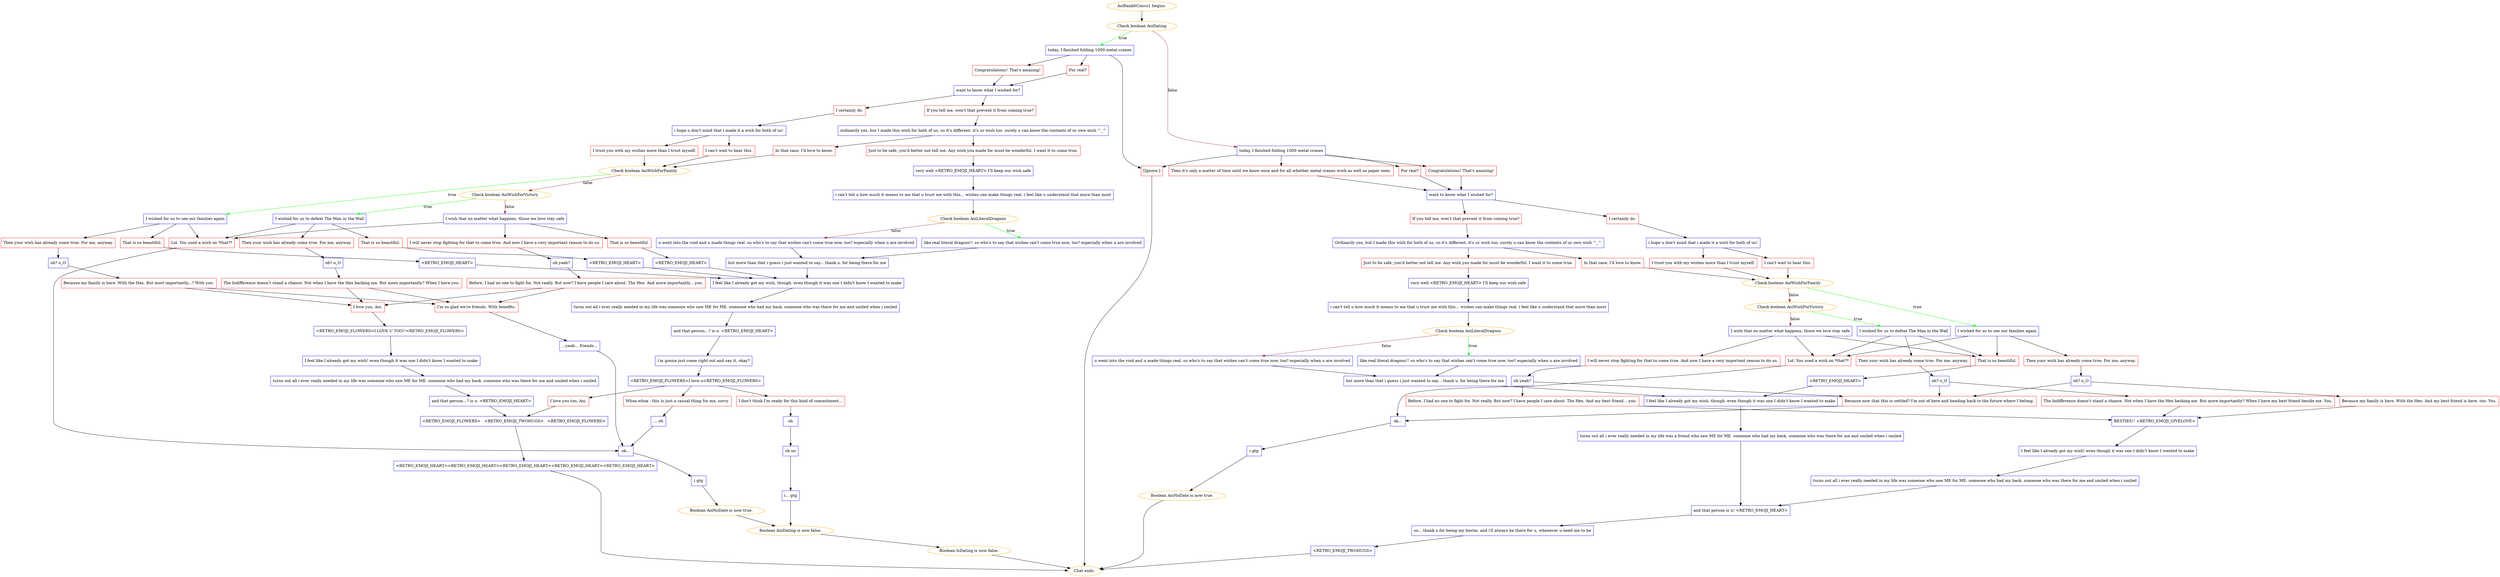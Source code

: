 digraph {
	"AoiRank6Convo1 begins." [color=orange];
		"AoiRank6Convo1 begins." -> 3578;
	3578 [label="Check boolean AoiDating",color=orange];
		3578 -> 3579 [label=true,color=green];
		3578 -> 3700 [label=false,color=brown];
	3579 [label="today, I finished folding 1000 metal cranes",shape=box,color=blue];
		3579 -> 3580;
		3579 -> 3581;
		3579 -> j5866127;
	3700 [label="today, I finished folding 1000 metal cranes",shape=box,color=blue];
		3700 -> 3701;
		3700 -> 3702;
		3700 -> 3703;
		3700 -> j5866127;
	3580 [label="For real?",shape=box,color=red];
		3580 -> 3584;
	3581 [label="Congratulations! That's amazing!",shape=box,color=red];
		3581 -> 3584;
	j5866127 [label="[Ignore.]",shape=box,color=red];
		j5866127 -> "Chat ends.";
	3701 [label="Then it's only a matter of time until we know once and for all whether metal cranes work as well as paper ones.",shape=box,color=red];
		3701 -> 3706;
	3702 [label="For real?",shape=box,color=red];
		3702 -> 3706;
	3703 [label="Congratulations! That's amazing!",shape=box,color=red];
		3703 -> 3706;
	3584 [label="want to know what I wished for?",shape=box,color=blue];
		3584 -> 3585;
		3584 -> 3586;
	"Chat ends." [color=orange];
	3706 [label="want to know what I wished for?",shape=box,color=blue];
		3706 -> 3707;
		3706 -> 3708;
	3585 [label="If you tell me, won't that prevent it from coming true?",shape=box,color=red];
		3585 -> 3587;
	3586 [label="I certainly do.",shape=box,color=red];
		3586 -> 3588;
	3707 [label="If you tell me, won't that prevent it from coming true?",shape=box,color=red];
		3707 -> 3709;
	3708 [label="I certainly do.",shape=box,color=red];
		3708 -> 3710;
	3587 [label="ordinarily yes, but I made this wish for both of us, so it's different. it's ur wish too. surely u can know the contents of ur own wish ^_^",shape=box,color=blue];
		3587 -> 3589;
		3587 -> 3590;
	3588 [label="i hope u don't mind that i made it a wish for both of us!",shape=box,color=blue];
		3588 -> 3591;
		3588 -> 3592;
	3709 [label="Ordinarily yes, but I made this wish for both of us, so it's different. it's ur wish too. surely u can know the contents of ur own wish ^_^",shape=box,color=blue];
		3709 -> 3711;
		3709 -> 3714;
	3710 [label="i hope u don't mind that i made it a wish for both of us!",shape=box,color=blue];
		3710 -> 3713;
		3710 -> 3712;
	3589 [label="Just to be safe, you'd better not tell me. Any wish you made for must be wonderful. I want it to come true.",shape=box,color=red];
		3589 -> 3595;
	3590 [label="In that case, I'd love to know.",shape=box,color=red];
		3590 -> 3593;
	3591 [label="I trust you with my wishes more than I trust myself.",shape=box,color=red];
		3591 -> 3593;
	3592 [label="I can't wait to hear this.",shape=box,color=red];
		3592 -> 3593;
	3711 [label="Just to be safe, you'd better not tell me. Any wish you made for must be wonderful. I want it to come true.",shape=box,color=red];
		3711 -> 3715;
	3714 [label="In that case, I'd love to know.",shape=box,color=red];
		3714 -> 3716;
	3713 [label="I trust you with my wishes more than I trust myself.",shape=box,color=red];
		3713 -> 3716;
	3712 [label="I can't wait to hear this.",shape=box,color=red];
		3712 -> 3716;
	3595 [label="very well <RETRO_EMOJI_HEART> I'll keep our wish safe",shape=box,color=blue];
		3595 -> 3596;
	3593 [label="Check boolean AoiWishForFamily",color=orange];
		3593 -> 3597 [label=true,color=green];
		3593 -> 3594 [label=false,color=brown];
	3715 [label="very well <RETRO_EMOJI_HEART> I'll keep our wish safe",shape=box,color=blue];
		3715 -> 3750;
	3716 [label="Check boolean AoiWishForFamily",color=orange];
		3716 -> 3722 [label=true,color=green];
		3716 -> 3721 [label=false,color=brown];
	3596 [label="i can't tell u how much it means to me that u trust me with this... wishes can make things real. i feel like u understand that more than most",shape=box,color=blue];
		3596 -> 3600;
	3597 [label="I wished for us to see our families again",shape=box,color=blue];
		3597 -> 3601;
		3597 -> 3602;
		3597 -> j2824501840;
	3594 [label="Check boolean AoiWishForVictory",color=orange];
		3594 -> 3598 [label=true,color=green];
		3594 -> 3599 [label=false,color=brown];
	3750 [label="i can't tell u how much it means to me that u trust me with this... wishes can make things real. i feel like u understand that more than most",shape=box,color=blue];
		3750 -> 3751;
	3722 [label="I wished for us to see our families again",shape=box,color=blue];
		3722 -> 3725;
		3722 -> j3761698277;
		3722 -> j562777078;
	3721 [label="Check boolean AoiWishForVictory",color=orange];
		3721 -> 3723 [label=true,color=green];
		3721 -> 3724 [label=false,color=brown];
	3600 [label="Check boolean AoiLiteralDragons",color=orange];
		3600 -> 3610 [label=true,color=green];
		3600 -> 3611 [label=false,color=brown];
	3601 [label="Then your wish has already come true. For me, anyway.",shape=box,color=red];
		3601 -> 3614;
	3602 [label="That is so beautiful.",shape=box,color=red];
		3602 -> 3615;
	j2824501840 [label="Lol. You used a wish on *that?*",shape=box,color=red];
		j2824501840 -> j4082984728;
	3598 [label="I wished for us to defeat The Man in the Wall",shape=box,color=blue];
		3598 -> 3604;
		3598 -> 3605;
		3598 -> j2824501840;
	3599 [label="I wish that no matter what happens, those we love stay safe",shape=box,color=blue];
		3599 -> 3609;
		3599 -> 3608;
		3599 -> j2824501840;
	3751 [label="Check boolean AoiLiteralDragons",color=orange];
		3751 -> j41930158 [label=true,color=green];
		3751 -> j3231650010 [label=false,color=brown];
	3725 [label="Then your wish has already come true. For me, anyway.",shape=box,color=red];
		3725 -> 3730;
	j3761698277 [label="That is so beautiful.",shape=box,color=red];
		j3761698277 -> j1957867390;
	j562777078 [label="Lol. You used a wish on *that?*",shape=box,color=red];
		j562777078 -> j1807022826;
	3723 [label="I wished for us to defeat The Man in the Wall",shape=box,color=blue];
		3723 -> 3728;
		3723 -> j3761698277;
		3723 -> j562777078;
	3724 [label="I wish that no matter what happens, those we love stay safe",shape=box,color=blue];
		3724 -> 3717;
		3724 -> j3761698277;
		3724 -> j562777078;
	3610 [label="like real literal dragons!! so who's to say that wishes can't come true now, too? especially when u are involved",shape=box,color=blue];
		3610 -> 3612;
	3611 [label="u went into the void and u made things real. so who's to say that wishes can't come true now, too? especially when u are involved",shape=box,color=blue];
		3611 -> 3612;
	3614 [label="oh? o_O",shape=box,color=blue];
		3614 -> 3622;
	3615 [label="<RETRO_EMOJI_HEART>",shape=box,color=blue];
		3615 -> 3613;
	j4082984728 [label="ok...",shape=box,color=blue];
		j4082984728 -> j2469285755;
	3604 [label="Then your wish has already come true. For me, anyway.",shape=box,color=red];
		3604 -> 3616;
	3605 [label="That is so beautiful.",shape=box,color=red];
		3605 -> 3617;
	3609 [label="I will never stop fighting for that to come true. And now I have a very important reason to do so.",shape=box,color=red];
		3609 -> 3618;
	3608 [label="That is so beautiful.",shape=box,color=red];
		3608 -> 3619;
	j41930158 [label="like real literal dragons!! so who's to say that wishes can't come true now, too? especially when u are involved",shape=box,color=blue];
		j41930158 -> j1314878925;
	j3231650010 [label="u went into the void and u made things real. so who's to say that wishes can't come true now, too? especially when u are involved",shape=box,color=blue];
		j3231650010 -> j1314878925;
	3730 [label="oh? o_O",shape=box,color=blue];
		3730 -> j453753259;
		3730 -> j1993520421;
	j1957867390 [label="<RETRO_EMOJI_HEART>",shape=box,color=blue];
		j1957867390 -> j1734153574;
	j1807022826 [label="ok...",shape=box,color=blue];
		j1807022826 -> j3152356742;
	3728 [label="Then your wish has already come true. For me, anyway.",shape=box,color=red];
		3728 -> 3732;
	3717 [label="I will never stop fighting for that to come true. And now I have a very important reason to do so.",shape=box,color=red];
		3717 -> 3734;
	3612 [label="but more than that i guess i just wanted to say... thank u. for being there for me",shape=box,color=blue];
		3612 -> 3613;
	3622 [label="Because my family is here. With the Hex. But most importantly...? With you.",shape=box,color=red];
		3622 -> j342892116;
		3622 -> j316454981;
	3613 [label="I feel like I already got my wish, though. even though it was one I didn't know I wanted to make",shape=box,color=blue];
		3613 -> 3677;
	j2469285755 [label="i gtg",shape=box,color=blue];
		j2469285755 -> j1862123684;
	3616 [label="oh? o_O",shape=box,color=blue];
		3616 -> 3623;
	3617 [label="<RETRO_EMOJI_HEART>",shape=box,color=blue];
		3617 -> 3613;
	3618 [label="oh yeah?",shape=box,color=blue];
		3618 -> 3624;
	3619 [label="<RETRO_EMOJI_HEART>",shape=box,color=blue];
		3619 -> 3613;
	j1314878925 [label="but more than that i guess i just wanted to say... thank u. for being there for me",shape=box,color=blue];
		j1314878925 -> j1734153574;
	j453753259 [label="Because my family is here. With the Hex. And my best friend is here, too. You.",shape=box,color=red];
		j453753259 -> j2902271024;
	j1993520421 [label="Because now that this is settled? I'm out of here and heading back to the future where I belong.",shape=box,color=red];
		j1993520421 -> j1807022826;
	j1734153574 [label="I feel like I already got my wish, though. even though it was one I didn't know I wanted to make",shape=box,color=blue];
		j1734153574 -> j3371290559;
	j3152356742 [label="i gtg",shape=box,color=blue];
		j3152356742 -> j4121660697;
	3732 [label="oh? o_O",shape=box,color=blue];
		3732 -> j1106344844;
		3732 -> j1993520421;
	3734 [label="oh yeah?",shape=box,color=blue];
		3734 -> j1357871959;
		3734 -> j1993520421;
	j342892116 [label="I love you, Aoi.",shape=box,color=red];
		j342892116 -> j334680367;
	j316454981 [label="I'm so glad we're friends. With benefits.",shape=box,color=red];
		j316454981 -> j4279244317;
	3677 [label="turns out all i ever really needed in my life was someone who saw ME for ME. someone who had my back. someone who was there for me and smiled when i smiled",shape=box,color=blue];
		3677 -> 3678;
	j1862123684 [label="Boolean AoiNoDate is now true.",color=orange];
		j1862123684 -> j269073143;
	3623 [label="The Indifference doesn't stand a chance. Not when I have the Hex backing me. But more importantly? When I have you.",shape=box,color=red];
		3623 -> j342892116;
		3623 -> j316454981;
	3624 [label="Before, I had no one to fight for. Not really. But now? I have people I care about. The Hex. And more importantly... you.",shape=box,color=red];
		3624 -> j342892116;
		3624 -> j316454981;
	j2902271024 [label="BESTIES!! <RETRO_EMOJI_GIVELOVE>",shape=box,color=blue];
		j2902271024 -> j1765257465;
	j3371290559 [label="turns out all i ever really needed in my life was a friend who saw ME for ME. someone who had my back. someone who was there for me and smiled when i smiled",shape=box,color=blue];
		j3371290559 -> j746577120;
	j4121660697 [label="Boolean AoiNoDate is now true.",color=orange];
		j4121660697 -> "Chat ends.";
	j1106344844 [label="The Indifference doesn't stand a chance. Not when I have the Hex backing me. But more importantly? When I have my best friend beside me. You.",shape=box,color=red];
		j1106344844 -> j2902271024;
	j1357871959 [label="Before, I had no one to fight for. Not really. But now? I have people I care about. The Hex. And my best friend... you.",shape=box,color=red];
		j1357871959 -> j2902271024;
	j334680367 [label="<RETRO_EMOJI_FLOWERS>I LOVE U TOO!!<RETRO_EMOJI_FLOWERS>",shape=box,color=blue];
		j334680367 -> j3817951038;
	j4279244317 [label="...yeah... friends...",shape=box,color=blue];
		j4279244317 -> j4082984728;
	3678 [label="and that person...? is u. <RETRO_EMOJI_HEART>",shape=box,color=blue];
		3678 -> 3679;
	j269073143 [label="Boolean AoiDating is now false.",color=orange];
		j269073143 -> j1242024027;
	j1765257465 [label="I feel like I already got my wish! even though it was one I didn't know I wanted to make",shape=box,color=blue];
		j1765257465 -> j1683854727;
	j746577120 [label="and that person is u! <RETRO_EMOJI_HEART>",shape=box,color=blue];
		j746577120 -> j3164079924;
	j3817951038 [label="I feel like I already got my wish! even though it was one I didn't know I wanted to make",shape=box,color=blue];
		j3817951038 -> j3803127625;
	3679 [label="i'm gonna just come right out and say it, okay?",shape=box,color=blue];
		3679 -> 3680;
	j1242024027 [label="Boolean IsDating is now false.",color=orange];
		j1242024027 -> "Chat ends.";
	j1683854727 [label="turns out all i ever really needed in my life was someone who saw ME for ME. someone who had my back. someone who was there for me and smiled when i smiled",shape=box,color=blue];
		j1683854727 -> j746577120;
	j3164079924 [label="so... thank u for being my bestie. and i'll always be there for u, whenever u need me to be",shape=box,color=blue];
		j3164079924 -> j1368099438;
	j3803127625 [label="turns out all i ever really needed in my life was someone who saw ME for ME. someone who had my back. someone who was there for me and smiled when i smiled",shape=box,color=blue];
		j3803127625 -> j2385860430;
	3680 [label="<RETRO_EMOJI_FLOWERS>I love u<RETRO_EMOJI_FLOWERS>",shape=box,color=blue];
		3680 -> j3688636746;
		3680 -> j3702326639;
		3680 -> j796618120;
	j1368099438 [label="<RETRO_EMOJI_TWOHUGS>",shape=box,color=blue];
		j1368099438 -> "Chat ends.";
	j2385860430 [label="and that person...? is u. <RETRO_EMOJI_HEART>",shape=box,color=blue];
		j2385860430 -> j348520668;
	j3688636746 [label="I love you too, Aoi.",shape=box,color=red];
		j3688636746 -> j348520668;
	j3702326639 [label="I don't think I'm ready for this kind of commitment...",shape=box,color=red];
		j3702326639 -> j3655411798;
	j796618120 [label="Whoa whoa - this is just a casual thing for me, sorry.",shape=box,color=red];
		j796618120 -> j1667839542;
	j348520668 [label="<RETRO_EMOJI_FLOWERS>   <RETRO_EMOJI_TWOHUGS>   <RETRO_EMOJI_FLOWERS>",shape=box,color=blue];
		j348520668 -> j1982409654;
	j3655411798 [label="oh",shape=box,color=blue];
		j3655411798 -> j882482760;
	j1667839542 [label="... oh",shape=box,color=blue];
		j1667839542 -> j4082984728;
	j1982409654 [label="<RETRO_EMOJI_HEART><RETRO_EMOJI_HEART><RETRO_EMOJI_HEART><RETRO_EMOJI_HEART><RETRO_EMOJI_HEART>",shape=box,color=blue];
		j1982409654 -> "Chat ends.";
	j882482760 [label="oh no",shape=box,color=blue];
		j882482760 -> j924466145;
	j924466145 [label="i... gtg",shape=box,color=blue];
		j924466145 -> j269073143;
}